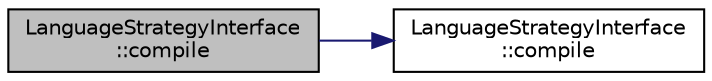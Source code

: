 digraph "LanguageStrategyInterface::compile"
{
 // LATEX_PDF_SIZE
  edge [fontname="Helvetica",fontsize="10",labelfontname="Helvetica",labelfontsize="10"];
  node [fontname="Helvetica",fontsize="10",shape=record];
  rankdir="LR";
  Node5 [label="LanguageStrategyInterface\l::compile",height=0.2,width=0.4,color="black", fillcolor="grey75", style="filled", fontcolor="black",tooltip=" "];
  Node5 -> Node6 [color="midnightblue",fontsize="10",style="solid",fontname="Helvetica"];
  Node6 [label="LanguageStrategyInterface\l::compile",height=0.2,width=0.4,color="black", fillcolor="white", style="filled",URL="$class_language_strategy_interface.html#ad746d23db9929692036c44ac2fab6eac",tooltip=" "];
}
